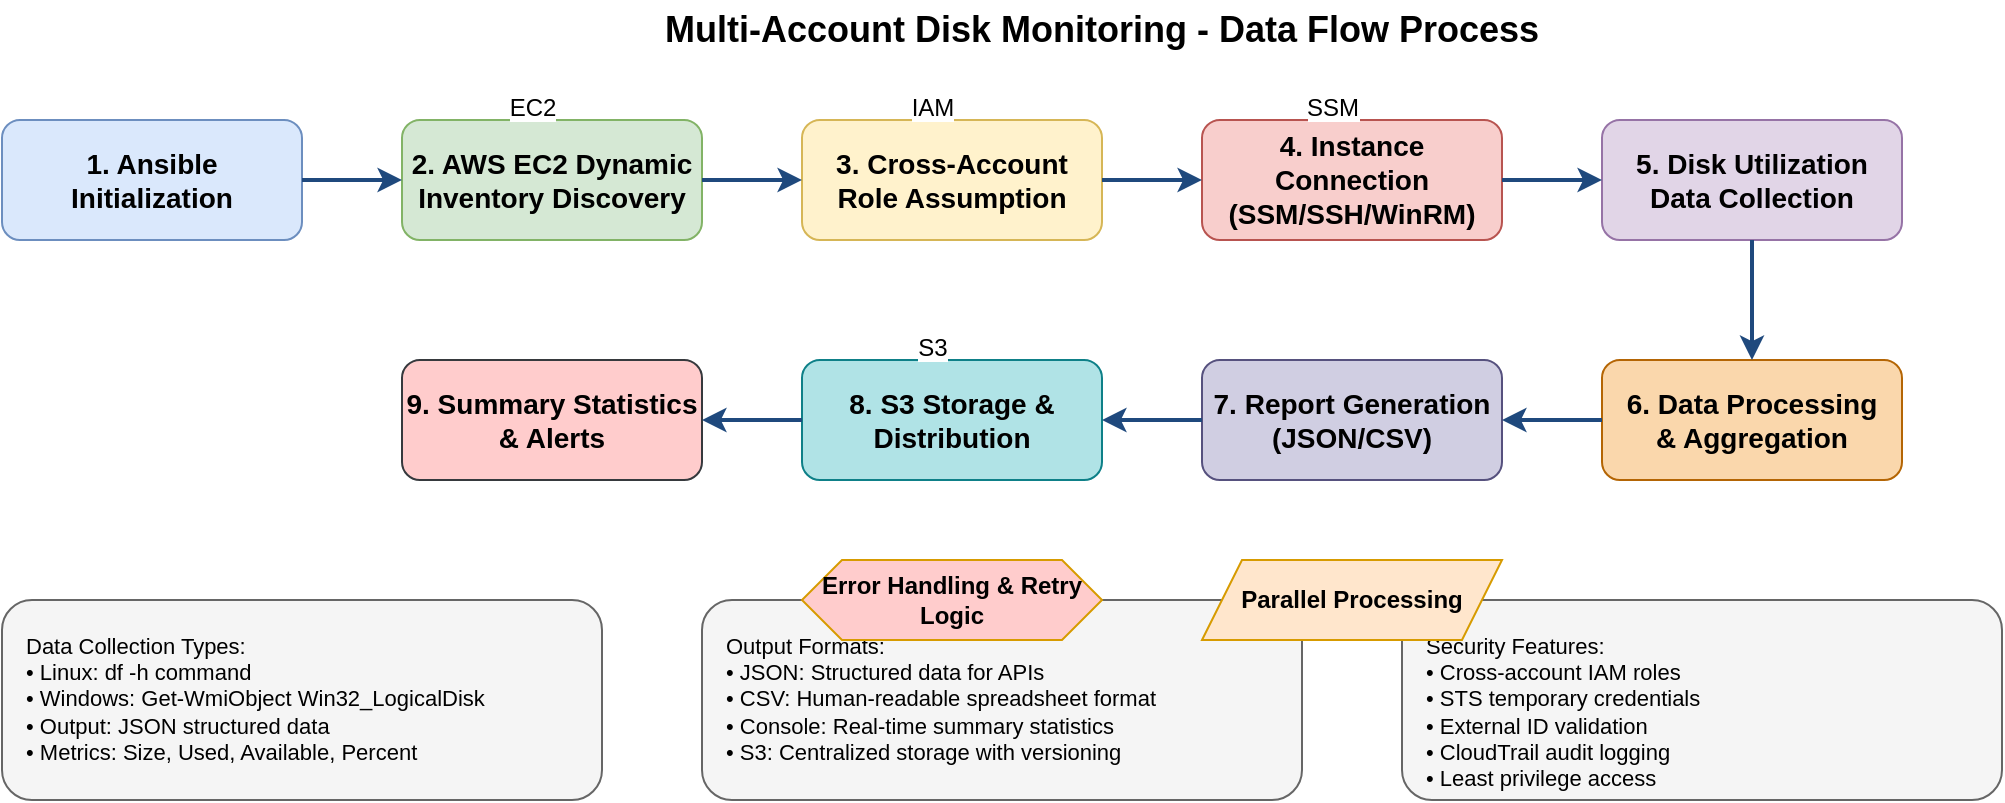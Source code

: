 <mxfile version="22.1.16" type="device">
  <diagram name="Data-Flow-Process" id="dataflow">
    <mxGraphModel dx="1422" dy="794" grid="1" gridSize="10" guides="1" tooltips="1" connect="1" arrows="1" fold="1" page="1" pageScale="1" pageWidth="1169" pageHeight="827" math="0" shadow="0">
      <root>
        <mxCell id="0" />
        <mxCell id="1" parent="0" />
        
        <!-- Title -->
        <mxCell id="title" value="Multi-Account Disk Monitoring - Data Flow Process" style="text;html=1;strokeColor=none;fillColor=none;align=center;verticalAlign=middle;whiteSpace=wrap;rounded=0;fontSize=18;fontStyle=1;" vertex="1" parent="1">
          <mxGeometry x="300" y="20" width="600" height="30" as="geometry" />
        </mxCell>
        
        <!-- Step 1: Initialization -->
        <mxCell id="step1" value="1. Ansible Initialization" style="rounded=1;whiteSpace=wrap;html=1;fillColor=#dae8fc;strokeColor=#6c8ebf;fontSize=14;fontStyle=1;" vertex="1" parent="1">
          <mxGeometry x="50" y="80" width="150" height="60" as="geometry" />
        </mxCell>
        
        <!-- Step 2: Dynamic Inventory -->
        <mxCell id="step2" value="2. AWS EC2 Dynamic&#xa;Inventory Discovery" style="rounded=1;whiteSpace=wrap;html=1;fillColor=#d5e8d4;strokeColor=#82b366;fontSize=14;fontStyle=1;" vertex="1" parent="1">
          <mxGeometry x="250" y="80" width="150" height="60" as="geometry" />
        </mxCell>
        
        <!-- Step 3: Role Assumption -->
        <mxCell id="step3" value="3. Cross-Account&#xa;Role Assumption" style="rounded=1;whiteSpace=wrap;html=1;fillColor=#fff2cc;strokeColor=#d6b656;fontSize=14;fontStyle=1;" vertex="1" parent="1">
          <mxGeometry x="450" y="80" width="150" height="60" as="geometry" />
        </mxCell>
        
        <!-- Step 4: Instance Connection -->
        <mxCell id="step4" value="4. Instance Connection&#xa;(SSM/SSH/WinRM)" style="rounded=1;whiteSpace=wrap;html=1;fillColor=#f8cecc;strokeColor=#b85450;fontSize=14;fontStyle=1;" vertex="1" parent="1">
          <mxGeometry x="650" y="80" width="150" height="60" as="geometry" />
        </mxCell>
        
        <!-- Step 5: Data Collection -->
        <mxCell id="step5" value="5. Disk Utilization&#xa;Data Collection" style="rounded=1;whiteSpace=wrap;html=1;fillColor=#e1d5e7;strokeColor=#9673a6;fontSize=14;fontStyle=1;" vertex="1" parent="1">
          <mxGeometry x="850" y="80" width="150" height="60" as="geometry" />
        </mxCell>
        
        <!-- Step 6: Data Processing -->
        <mxCell id="step6" value="6. Data Processing&#xa;&amp; Aggregation" style="rounded=1;whiteSpace=wrap;html=1;fillColor=#fad7ac;strokeColor=#b46504;fontSize=14;fontStyle=1;" vertex="1" parent="1">
          <mxGeometry x="850" y="200" width="150" height="60" as="geometry" />
        </mxCell>
        
        <!-- Step 7: Report Generation -->
        <mxCell id="step7" value="7. Report Generation&#xa;(JSON/CSV)" style="rounded=1;whiteSpace=wrap;html=1;fillColor=#d0cee2;strokeColor=#56517e;fontSize=14;fontStyle=1;" vertex="1" parent="1">
          <mxGeometry x="650" y="200" width="150" height="60" as="geometry" />
        </mxCell>
        
        <!-- Step 8: S3 Storage -->
        <mxCell id="step8" value="8. S3 Storage &amp;&#xa;Distribution" style="rounded=1;whiteSpace=wrap;html=1;fillColor=#b0e3e6;strokeColor=#0e8088;fontSize=14;fontStyle=1;" vertex="1" parent="1">
          <mxGeometry x="450" y="200" width="150" height="60" as="geometry" />
        </mxCell>
        
        <!-- Step 9: Summary Output -->
        <mxCell id="step9" value="9. Summary Statistics&#xa;&amp; Alerts" style="rounded=1;whiteSpace=wrap;html=1;fillColor=#ffcccc;strokeColor=#36393d;fontSize=14;fontStyle=1;" vertex="1" parent="1">
          <mxGeometry x="250" y="200" width="150" height="60" as="geometry" />
        </mxCell>
        
        <!-- AWS Services Icons -->
        <mxCell id="ec2-icon" value="EC2" style="shape=image;html=1;verticalAlign=top;verticalLabelPosition=bottom;labelBackgroundColor=#ffffff;imageAspect=0;aspect=fixed;image=https://cdn.icon-icons.com/icons2/2407/PNG/512/aws_ec2_icon_146058.png" vertex="1" parent="1">
          <mxGeometry x="300" y="30" width="30" height="30" as="geometry" />
        </mxCell>
        
        <mxCell id="iam-icon" value="IAM" style="shape=image;html=1;verticalAlign=top;verticalLabelPosition=bottom;labelBackgroundColor=#ffffff;imageAspect=0;aspect=fixed;image=https://cdn.icon-icons.com/icons2/2407/PNG/512/aws_iam_icon_146061.png" vertex="1" parent="1">
          <mxGeometry x="500" y="30" width="30" height="30" as="geometry" />
        </mxCell>
        
        <mxCell id="ssm-icon" value="SSM" style="shape=image;html=1;verticalAlign=top;verticalLabelPosition=bottom;labelBackgroundColor=#ffffff;imageAspect=0;aspect=fixed;image=https://cdn.icon-icons.com/icons2/2407/PNG/512/aws_systems_manager_icon_146085.png" vertex="1" parent="1">
          <mxGeometry x="700" y="30" width="30" height="30" as="geometry" />
        </mxCell>
        
        <mxCell id="s3-icon" value="S3" style="shape=image;html=1;verticalAlign=top;verticalLabelPosition=bottom;labelBackgroundColor=#ffffff;imageAspect=0;aspect=fixed;image=https://cdn.icon-icons.com/icons2/2407/PNG/512/aws_s3_icon_146074.png" vertex="1" parent="1">
          <mxGeometry x="500" y="150" width="30" height="30" as="geometry" />
        </mxCell>
        
        <!-- Flow Arrows -->
        <mxCell id="arrow1" value="" style="endArrow=classic;html=1;rounded=0;strokeWidth=2;strokeColor=#1f497d;" edge="1" parent="1" source="step1" target="step2">
          <mxGeometry width="50" height="50" relative="1" as="geometry">
            <mxPoint x="200" y="110" as="sourcePoint" />
            <mxPoint x="250" y="110" as="targetPoint" />
          </mxGeometry>
        </mxCell>
        
        <mxCell id="arrow2" value="" style="endArrow=classic;html=1;rounded=0;strokeWidth=2;strokeColor=#1f497d;" edge="1" parent="1" source="step2" target="step3">
          <mxGeometry width="50" height="50" relative="1" as="geometry">
            <mxPoint x="400" y="110" as="sourcePoint" />
            <mxPoint x="450" y="110" as="targetPoint" />
          </mxGeometry>
        </mxCell>
        
        <mxCell id="arrow3" value="" style="endArrow=classic;html=1;rounded=0;strokeWidth=2;strokeColor=#1f497d;" edge="1" parent="1" source="step3" target="step4">
          <mxGeometry width="50" height="50" relative="1" as="geometry">
            <mxPoint x="600" y="110" as="sourcePoint" />
            <mxPoint x="650" y="110" as="targetPoint" />
          </mxGeometry>
        </mxCell>
        
        <mxCell id="arrow4" value="" style="endArrow=classic;html=1;rounded=0;strokeWidth=2;strokeColor=#1f497d;" edge="1" parent="1" source="step4" target="step5">
          <mxGeometry width="50" height="50" relative="1" as="geometry">
            <mxPoint x="800" y="110" as="sourcePoint" />
            <mxPoint x="850" y="110" as="targetPoint" />
          </mxGeometry>
        </mxCell>
        
        <mxCell id="arrow5" value="" style="endArrow=classic;html=1;rounded=0;strokeWidth=2;strokeColor=#1f497d;" edge="1" parent="1" source="step5" target="step6">
          <mxGeometry width="50" height="50" relative="1" as="geometry">
            <mxPoint x="925" y="140" as="sourcePoint" />
            <mxPoint x="925" y="200" as="targetPoint" />
          </mxGeometry>
        </mxCell>
        
        <mxCell id="arrow6" value="" style="endArrow=classic;html=1;rounded=0;strokeWidth=2;strokeColor=#1f497d;" edge="1" parent="1" source="step6" target="step7">
          <mxGeometry width="50" height="50" relative="1" as="geometry">
            <mxPoint x="850" y="230" as="sourcePoint" />
            <mxPoint x="800" y="230" as="targetPoint" />
          </mxGeometry>
        </mxCell>
        
        <mxCell id="arrow7" value="" style="endArrow=classic;html=1;rounded=0;strokeWidth=2;strokeColor=#1f497d;" edge="1" parent="1" source="step7" target="step8">
          <mxGeometry width="50" height="50" relative="1" as="geometry">
            <mxPoint x="650" y="230" as="sourcePoint" />
            <mxPoint x="600" y="230" as="targetPoint" />
          </mxGeometry>
        </mxCell>
        
        <mxCell id="arrow8" value="" style="endArrow=classic;html=1;rounded=0;strokeWidth=2;strokeColor=#1f497d;" edge="1" parent="1" source="step8" target="step9">
          <mxGeometry width="50" height="50" relative="1" as="geometry">
            <mxPoint x="450" y="230" as="sourcePoint" />
            <mxPoint x="400" y="230" as="targetPoint" />
          </mxGeometry>
        </mxCell>
        
        <!-- Data Types -->
        <mxCell id="data-types" value="Data Collection Types:&#xa;• Linux: df -h command&#xa;• Windows: Get-WmiObject Win32_LogicalDisk&#xa;• Output: JSON structured data&#xa;• Metrics: Size, Used, Available, Percent" style="rounded=1;whiteSpace=wrap;html=1;fillColor=#f5f5f5;strokeColor=#666666;fontSize=11;align=left;verticalAlign=top;spacingTop=10;spacingLeft=10;" vertex="1" parent="1">
          <mxGeometry x="50" y="320" width="300" height="100" as="geometry" />
        </mxCell>
        
        <!-- Output Formats -->
        <mxCell id="output-formats" value="Output Formats:&#xa;• JSON: Structured data for APIs&#xa;• CSV: Human-readable spreadsheet format&#xa;• Console: Real-time summary statistics&#xa;• S3: Centralized storage with versioning" style="rounded=1;whiteSpace=wrap;html=1;fillColor=#f5f5f5;strokeColor=#666666;fontSize=11;align=left;verticalAlign=top;spacingTop=10;spacingLeft=10;" vertex="1" parent="1">
          <mxGeometry x="400" y="320" width="300" height="100" as="geometry" />
        </mxCell>
        
        <!-- Security Features -->
        <mxCell id="security" value="Security Features:&#xa;• Cross-account IAM roles&#xa;• STS temporary credentials&#xa;• External ID validation&#xa;• CloudTrail audit logging&#xa;• Least privilege access" style="rounded=1;whiteSpace=wrap;html=1;fillColor=#f5f5f5;strokeColor=#666666;fontSize=11;align=left;verticalAlign=top;spacingTop=10;spacingLeft=10;" vertex="1" parent="1">
          <mxGeometry x="750" y="320" width="300" height="100" as="geometry" />
        </mxCell>
        
        <!-- Parallel Processing Indicator -->
        <mxCell id="parallel" value="Parallel Processing" style="shape=parallelogram;perimeter=parallelogramPerimeter;whiteSpace=wrap;html=1;fixedSize=1;fillColor=#ffe6cc;strokeColor=#d79b00;fontSize=12;fontStyle=1;" vertex="1" parent="1">
          <mxGeometry x="650" y="300" width="150" height="40" as="geometry" />
        </mxCell>
        
        <!-- Error Handling -->
        <mxCell id="error-handling" value="Error Handling &amp; Retry Logic" style="shape=hexagon;perimeter=hexagonPerimeter2;whiteSpace=wrap;html=1;fixedSize=1;fillColor=#ffcccc;strokeColor=#d79b00;fontSize=12;fontStyle=1;" vertex="1" parent="1">
          <mxGeometry x="450" y="300" width="150" height="40" as="geometry" />
        </mxCell>
        
      </root>
    </mxGraphModel>
  </diagram>
</mxfile>